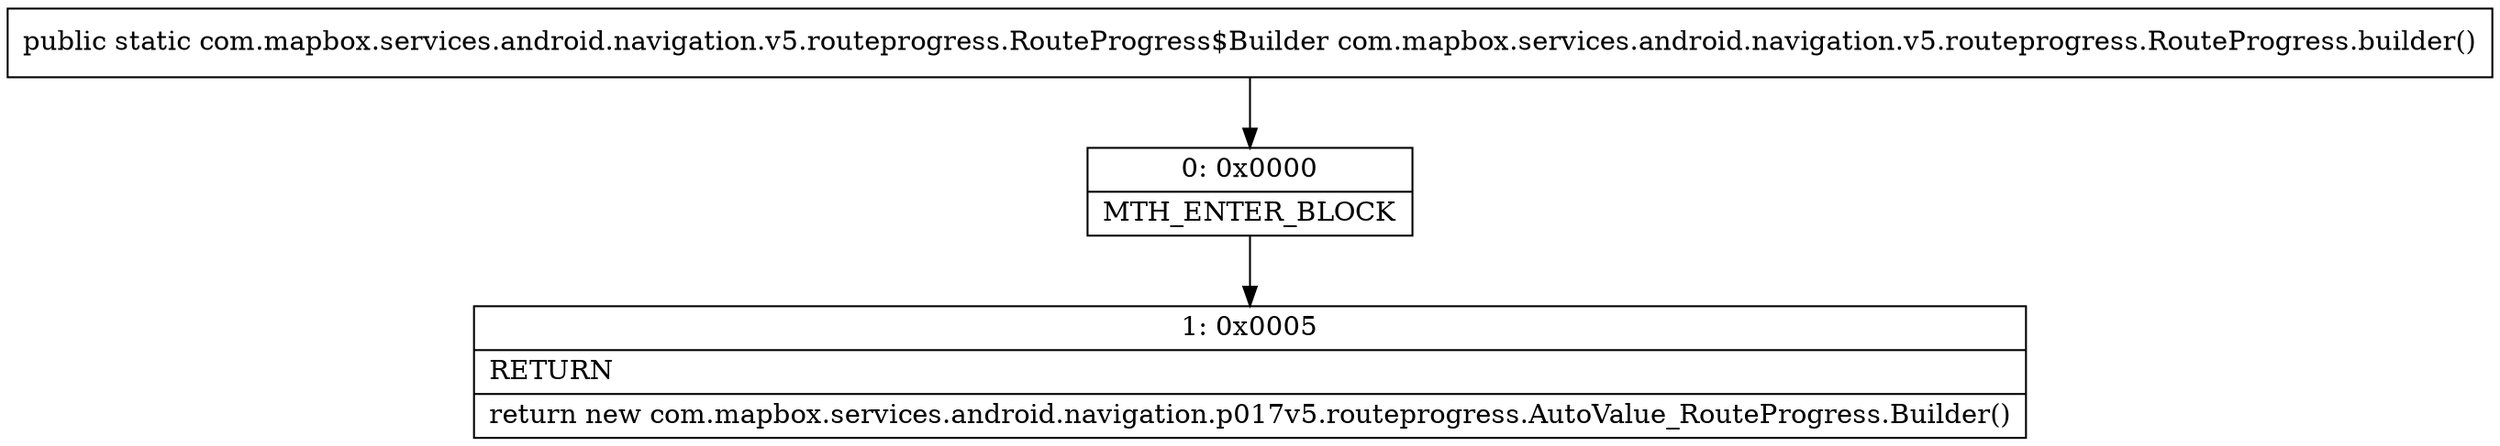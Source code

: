 digraph "CFG forcom.mapbox.services.android.navigation.v5.routeprogress.RouteProgress.builder()Lcom\/mapbox\/services\/android\/navigation\/v5\/routeprogress\/RouteProgress$Builder;" {
Node_0 [shape=record,label="{0\:\ 0x0000|MTH_ENTER_BLOCK\l}"];
Node_1 [shape=record,label="{1\:\ 0x0005|RETURN\l|return new com.mapbox.services.android.navigation.p017v5.routeprogress.AutoValue_RouteProgress.Builder()\l}"];
MethodNode[shape=record,label="{public static com.mapbox.services.android.navigation.v5.routeprogress.RouteProgress$Builder com.mapbox.services.android.navigation.v5.routeprogress.RouteProgress.builder() }"];
MethodNode -> Node_0;
Node_0 -> Node_1;
}

